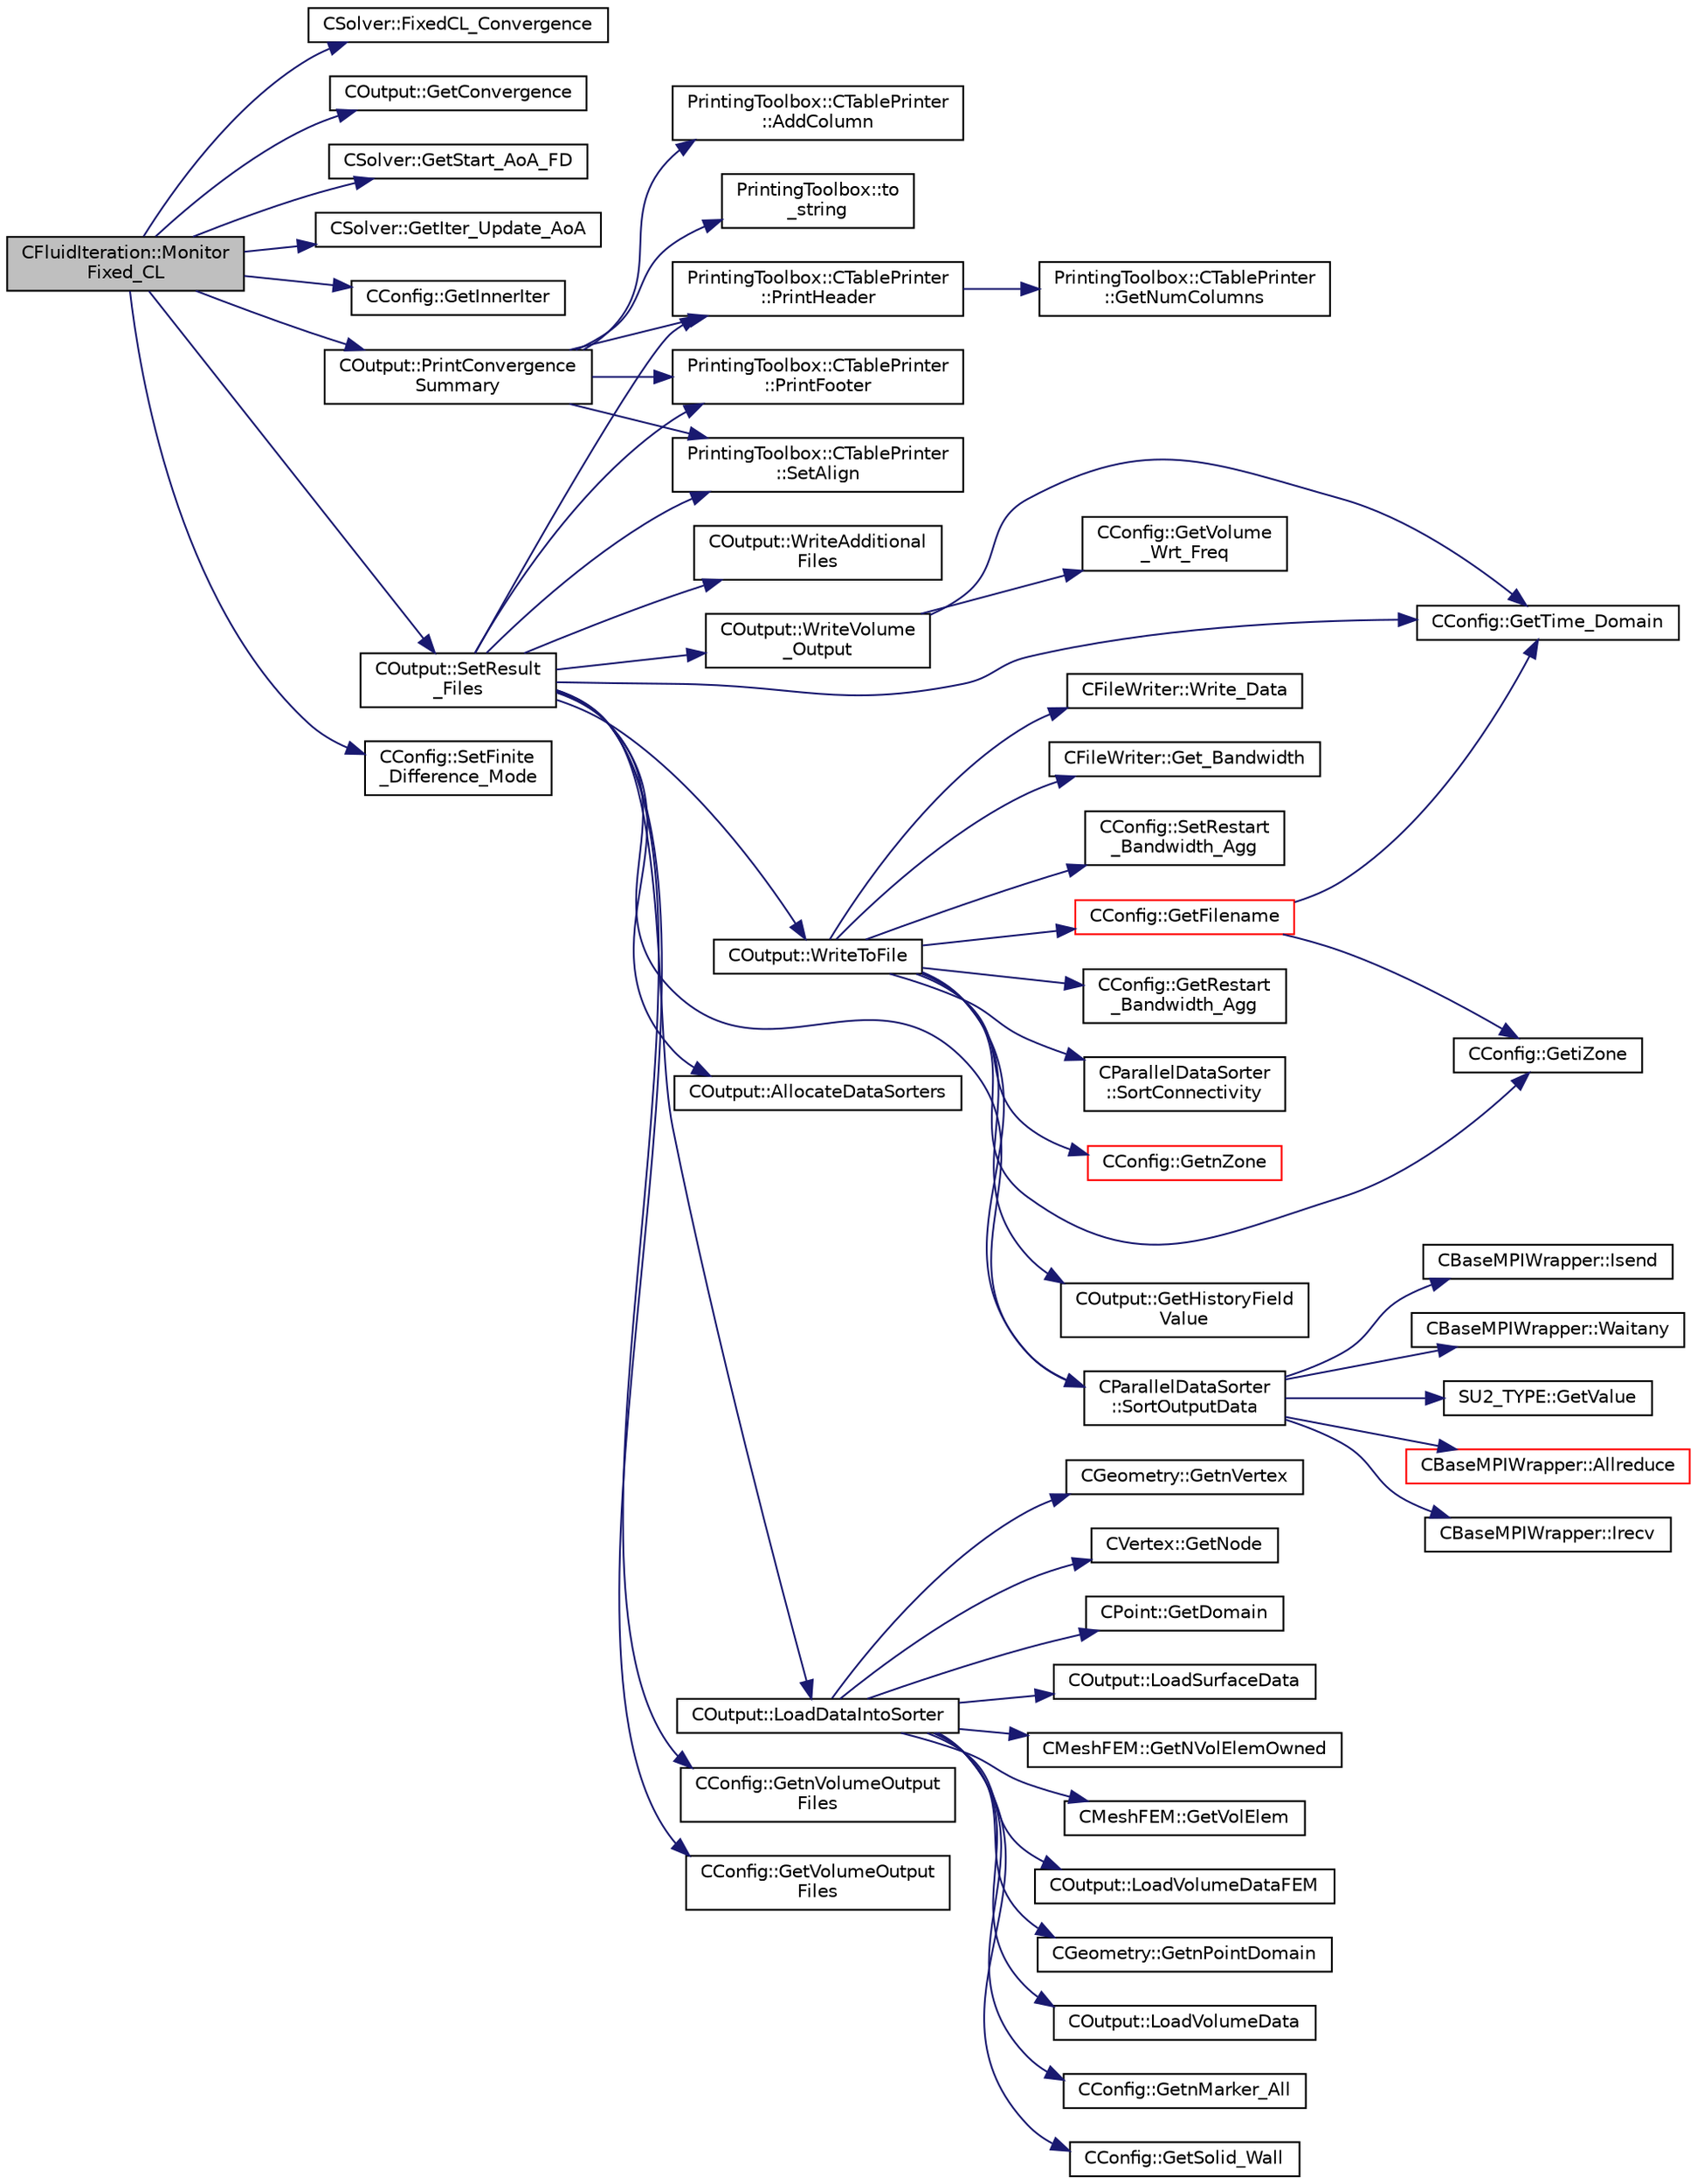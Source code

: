digraph "CFluidIteration::MonitorFixed_CL"
{
  edge [fontname="Helvetica",fontsize="10",labelfontname="Helvetica",labelfontsize="10"];
  node [fontname="Helvetica",fontsize="10",shape=record];
  rankdir="LR";
  Node342 [label="CFluidIteration::Monitor\lFixed_CL",height=0.2,width=0.4,color="black", fillcolor="grey75", style="filled", fontcolor="black"];
  Node342 -> Node343 [color="midnightblue",fontsize="10",style="solid",fontname="Helvetica"];
  Node343 [label="CSolver::FixedCL_Convergence",height=0.2,width=0.4,color="black", fillcolor="white", style="filled",URL="$class_c_solver.html#ad632bc8c9ed762a68ae6c4d5f9698033",tooltip="A virtual member. "];
  Node342 -> Node344 [color="midnightblue",fontsize="10",style="solid",fontname="Helvetica"];
  Node344 [label="COutput::GetConvergence",height=0.2,width=0.4,color="black", fillcolor="white", style="filled",URL="$class_c_output.html#a64ad9a7510dd45325d694f184ec5f6db",tooltip="Get convergence of the problem. "];
  Node342 -> Node345 [color="midnightblue",fontsize="10",style="solid",fontname="Helvetica"];
  Node345 [label="CSolver::GetStart_AoA_FD",height=0.2,width=0.4,color="black", fillcolor="white", style="filled",URL="$class_c_solver.html#a2b59fc5d445cc362b4b1663975171c3d",tooltip="A virtual member. "];
  Node342 -> Node346 [color="midnightblue",fontsize="10",style="solid",fontname="Helvetica"];
  Node346 [label="CSolver::GetIter_Update_AoA",height=0.2,width=0.4,color="black", fillcolor="white", style="filled",URL="$class_c_solver.html#a1052677ebfd6069dd85e7493fdf750a1",tooltip="A virtual member. "];
  Node342 -> Node347 [color="midnightblue",fontsize="10",style="solid",fontname="Helvetica"];
  Node347 [label="CConfig::GetInnerIter",height=0.2,width=0.4,color="black", fillcolor="white", style="filled",URL="$class_c_config.html#afb04e3794a1a3cef3c5897f31f2efd2d",tooltip="Get the current FSI iteration number. "];
  Node342 -> Node348 [color="midnightblue",fontsize="10",style="solid",fontname="Helvetica"];
  Node348 [label="COutput::PrintConvergence\lSummary",height=0.2,width=0.4,color="black", fillcolor="white", style="filled",URL="$class_c_output.html#a383bf46bc29c7719974a59b3213b2ad3",tooltip="Print a summary of the convergence to screen. "];
  Node348 -> Node349 [color="midnightblue",fontsize="10",style="solid",fontname="Helvetica"];
  Node349 [label="PrintingToolbox::CTablePrinter\l::AddColumn",height=0.2,width=0.4,color="black", fillcolor="white", style="filled",URL="$class_printing_toolbox_1_1_c_table_printer.html#af3ddbf0da1a37cc37be7caac031dd4c4",tooltip="Add a column to the table by specifiying the header name and the width. "];
  Node348 -> Node350 [color="midnightblue",fontsize="10",style="solid",fontname="Helvetica"];
  Node350 [label="PrintingToolbox::CTablePrinter\l::SetAlign",height=0.2,width=0.4,color="black", fillcolor="white", style="filled",URL="$class_printing_toolbox_1_1_c_table_printer.html#ad3691499a7bfa024bf97a7fc00ef33c7",tooltip="Set the alignment of the table entries (CENTER only works for the header at the moment). "];
  Node348 -> Node351 [color="midnightblue",fontsize="10",style="solid",fontname="Helvetica"];
  Node351 [label="PrintingToolbox::CTablePrinter\l::PrintHeader",height=0.2,width=0.4,color="black", fillcolor="white", style="filled",URL="$class_printing_toolbox_1_1_c_table_printer.html#a475fafce69bdc78e973a2546e6e6be76",tooltip="Print the header. "];
  Node351 -> Node352 [color="midnightblue",fontsize="10",style="solid",fontname="Helvetica"];
  Node352 [label="PrintingToolbox::CTablePrinter\l::GetNumColumns",height=0.2,width=0.4,color="black", fillcolor="white", style="filled",URL="$class_printing_toolbox_1_1_c_table_printer.html#ace0a256a0479f734c338ae3648f28ed3",tooltip="Get number of columns of the table. "];
  Node348 -> Node353 [color="midnightblue",fontsize="10",style="solid",fontname="Helvetica"];
  Node353 [label="PrintingToolbox::to\l_string",height=0.2,width=0.4,color="black", fillcolor="white", style="filled",URL="$namespace_printing_toolbox.html#a382f3911ccba468c241c530ae0c78b63"];
  Node348 -> Node354 [color="midnightblue",fontsize="10",style="solid",fontname="Helvetica"];
  Node354 [label="PrintingToolbox::CTablePrinter\l::PrintFooter",height=0.2,width=0.4,color="black", fillcolor="white", style="filled",URL="$class_printing_toolbox_1_1_c_table_printer.html#ac1bc6229daf9b3181de565905281ee2a",tooltip="Print the footer. "];
  Node342 -> Node355 [color="midnightblue",fontsize="10",style="solid",fontname="Helvetica"];
  Node355 [label="COutput::SetResult\l_Files",height=0.2,width=0.4,color="black", fillcolor="white", style="filled",URL="$class_c_output.html#a8cae0e94e8769f55d5865df600acbc2f",tooltip="Loop through all requested output files and write the volume output data. "];
  Node355 -> Node356 [color="midnightblue",fontsize="10",style="solid",fontname="Helvetica"];
  Node356 [label="COutput::WriteVolume\l_Output",height=0.2,width=0.4,color="black", fillcolor="white", style="filled",URL="$class_c_output.html#a6bb81c295bd6c8f355af10e70ef722cf",tooltip="Determines if the the volume output should be written. "];
  Node356 -> Node357 [color="midnightblue",fontsize="10",style="solid",fontname="Helvetica"];
  Node357 [label="CConfig::GetTime_Domain",height=0.2,width=0.4,color="black", fillcolor="white", style="filled",URL="$class_c_config.html#a6a11350b3c8d7577318be43cda6f7292",tooltip="Check if the multizone problem is solved for time domain. "];
  Node356 -> Node358 [color="midnightblue",fontsize="10",style="solid",fontname="Helvetica"];
  Node358 [label="CConfig::GetVolume\l_Wrt_Freq",height=0.2,width=0.4,color="black", fillcolor="white", style="filled",URL="$class_c_config.html#afcbc5bb8f664e7ccef9f2b195f849600",tooltip="GetScreen_Wrt_Freq_Inner. "];
  Node355 -> Node359 [color="midnightblue",fontsize="10",style="solid",fontname="Helvetica"];
  Node359 [label="COutput::AllocateDataSorters",height=0.2,width=0.4,color="black", fillcolor="white", style="filled",URL="$class_c_output.html#a576a9991a81b18368a1f8ad09b8c65cf",tooltip="Allocates the data sorters if necessary. "];
  Node355 -> Node357 [color="midnightblue",fontsize="10",style="solid",fontname="Helvetica"];
  Node355 -> Node360 [color="midnightblue",fontsize="10",style="solid",fontname="Helvetica"];
  Node360 [label="COutput::LoadDataIntoSorter",height=0.2,width=0.4,color="black", fillcolor="white", style="filled",URL="$class_c_output.html#ac54efb9d794c522e1bef6cb4ed0d5b9f",tooltip="Load up the values of the requested volume fields into ::Local_Data array. "];
  Node360 -> Node361 [color="midnightblue",fontsize="10",style="solid",fontname="Helvetica"];
  Node361 [label="CMeshFEM::GetNVolElemOwned",height=0.2,width=0.4,color="black", fillcolor="white", style="filled",URL="$class_c_mesh_f_e_m.html#a665c7319b3d55a66ba83cd074b35f9a5",tooltip="Function, which makes available the number of owned volume elements in the local FEM mesh..."];
  Node360 -> Node362 [color="midnightblue",fontsize="10",style="solid",fontname="Helvetica"];
  Node362 [label="CMeshFEM::GetVolElem",height=0.2,width=0.4,color="black", fillcolor="white", style="filled",URL="$class_c_mesh_f_e_m.html#a838a7b4f4ad6edcf019a90113a09b290",tooltip="Function, which makes available the volume elements in the local FEM mesh. "];
  Node360 -> Node363 [color="midnightblue",fontsize="10",style="solid",fontname="Helvetica"];
  Node363 [label="COutput::LoadVolumeDataFEM",height=0.2,width=0.4,color="black", fillcolor="white", style="filled",URL="$class_c_output.html#a379815a77f3a10e96834a95ff74d57f1",tooltip="Set the values of the volume output fields for a point. "];
  Node360 -> Node364 [color="midnightblue",fontsize="10",style="solid",fontname="Helvetica"];
  Node364 [label="CGeometry::GetnPointDomain",height=0.2,width=0.4,color="black", fillcolor="white", style="filled",URL="$class_c_geometry.html#a4fc7de3bff7b6f8c35717016d6f8fcb2",tooltip="Get number of real points (that belong to the domain). "];
  Node360 -> Node365 [color="midnightblue",fontsize="10",style="solid",fontname="Helvetica"];
  Node365 [label="COutput::LoadVolumeData",height=0.2,width=0.4,color="black", fillcolor="white", style="filled",URL="$class_c_output.html#ad9fcb944022e0d7131d89987458a02ce",tooltip="Set the values of the volume output fields for a point. "];
  Node360 -> Node366 [color="midnightblue",fontsize="10",style="solid",fontname="Helvetica"];
  Node366 [label="CConfig::GetnMarker_All",height=0.2,width=0.4,color="black", fillcolor="white", style="filled",URL="$class_c_config.html#a300c4884edfc0c2acf395036439004f4",tooltip="Get the total number of boundary markers including send/receive domains. "];
  Node360 -> Node367 [color="midnightblue",fontsize="10",style="solid",fontname="Helvetica"];
  Node367 [label="CConfig::GetSolid_Wall",height=0.2,width=0.4,color="black", fillcolor="white", style="filled",URL="$class_c_config.html#a8f739332bbaa776b6189c556243203ce",tooltip="Determines whether a marker with index iMarker is a solid boundary. "];
  Node360 -> Node368 [color="midnightblue",fontsize="10",style="solid",fontname="Helvetica"];
  Node368 [label="CGeometry::GetnVertex",height=0.2,width=0.4,color="black", fillcolor="white", style="filled",URL="$class_c_geometry.html#a55427e474834af1941e13750b17975be",tooltip="Get number of vertices. "];
  Node360 -> Node369 [color="midnightblue",fontsize="10",style="solid",fontname="Helvetica"];
  Node369 [label="CVertex::GetNode",height=0.2,width=0.4,color="black", fillcolor="white", style="filled",URL="$class_c_vertex.html#a95c513bf927464157ed96b6c79779a1f",tooltip="Get the node of the vertex. "];
  Node360 -> Node370 [color="midnightblue",fontsize="10",style="solid",fontname="Helvetica"];
  Node370 [label="CPoint::GetDomain",height=0.2,width=0.4,color="black", fillcolor="white", style="filled",URL="$class_c_point.html#a1d7e22a60d4cfef356af1cba2bab3e55",tooltip="For parallel computation, its indicates if a point must be computed or not. "];
  Node360 -> Node371 [color="midnightblue",fontsize="10",style="solid",fontname="Helvetica"];
  Node371 [label="COutput::LoadSurfaceData",height=0.2,width=0.4,color="black", fillcolor="white", style="filled",URL="$class_c_output.html#a01f7c43d229c94a9e8e954a538e5e66e",tooltip="Set the values of the volume output fields for a surface point. "];
  Node355 -> Node372 [color="midnightblue",fontsize="10",style="solid",fontname="Helvetica"];
  Node372 [label="CParallelDataSorter\l::SortOutputData",height=0.2,width=0.4,color="black", fillcolor="white", style="filled",URL="$class_c_parallel_data_sorter.html#a44dd56ef2671d15e21eacf3fda758a83",tooltip="Sort the output data for each grid node into a linear partitioning across all processors. "];
  Node372 -> Node373 [color="midnightblue",fontsize="10",style="solid",fontname="Helvetica"];
  Node373 [label="CBaseMPIWrapper::Irecv",height=0.2,width=0.4,color="black", fillcolor="white", style="filled",URL="$class_c_base_m_p_i_wrapper.html#ae41565b441aee76e1b48eb03e5ac86dd"];
  Node372 -> Node374 [color="midnightblue",fontsize="10",style="solid",fontname="Helvetica"];
  Node374 [label="CBaseMPIWrapper::Isend",height=0.2,width=0.4,color="black", fillcolor="white", style="filled",URL="$class_c_base_m_p_i_wrapper.html#a43a415ec11a029ade218eaf8c807a817"];
  Node372 -> Node375 [color="midnightblue",fontsize="10",style="solid",fontname="Helvetica"];
  Node375 [label="CBaseMPIWrapper::Waitany",height=0.2,width=0.4,color="black", fillcolor="white", style="filled",URL="$class_c_base_m_p_i_wrapper.html#ade364e6661c9eec2070a2448dbb5750b"];
  Node372 -> Node376 [color="midnightblue",fontsize="10",style="solid",fontname="Helvetica"];
  Node376 [label="SU2_TYPE::GetValue",height=0.2,width=0.4,color="black", fillcolor="white", style="filled",URL="$namespace_s_u2___t_y_p_e.html#a0ed43473f5a450ce028d088427bf10cb",tooltip="Get the (primitive) value of the datatype (needs to be implemented for each new type). "];
  Node372 -> Node377 [color="midnightblue",fontsize="10",style="solid",fontname="Helvetica"];
  Node377 [label="CBaseMPIWrapper::Allreduce",height=0.2,width=0.4,color="red", fillcolor="white", style="filled",URL="$class_c_base_m_p_i_wrapper.html#a637b6fd917a8ca91ce748ba88e0d66b6"];
  Node355 -> Node379 [color="midnightblue",fontsize="10",style="solid",fontname="Helvetica"];
  Node379 [label="CConfig::GetnVolumeOutput\lFiles",height=0.2,width=0.4,color="black", fillcolor="white", style="filled",URL="$class_c_config.html#a6cf9854bcb405076da4fd7ae74569bf5",tooltip="GetnVolumeOutputFiles. "];
  Node355 -> Node380 [color="midnightblue",fontsize="10",style="solid",fontname="Helvetica"];
  Node380 [label="CConfig::GetVolumeOutput\lFiles",height=0.2,width=0.4,color="black", fillcolor="white", style="filled",URL="$class_c_config.html#a4b0bfd46ed50cdab8d7d232f2d44c190",tooltip="GetVolumeOutputFiles. "];
  Node355 -> Node350 [color="midnightblue",fontsize="10",style="solid",fontname="Helvetica"];
  Node355 -> Node351 [color="midnightblue",fontsize="10",style="solid",fontname="Helvetica"];
  Node355 -> Node381 [color="midnightblue",fontsize="10",style="solid",fontname="Helvetica"];
  Node381 [label="COutput::WriteToFile",height=0.2,width=0.4,color="black", fillcolor="white", style="filled",URL="$class_c_output.html#af8fba1a012ec9464eb70e45d0bade78a",tooltip="Allocates the appropriate file writer based on the chosen format and writes sorted data to file..."];
  Node381 -> Node382 [color="midnightblue",fontsize="10",style="solid",fontname="Helvetica"];
  Node382 [label="CConfig::GetFilename",height=0.2,width=0.4,color="red", fillcolor="white", style="filled",URL="$class_c_config.html#a71b8b08c6c1ba23c9ba1ed687bb635dc",tooltip="Add any numbers necessary to the filename (iteration number, zone ID ...) "];
  Node382 -> Node385 [color="midnightblue",fontsize="10",style="solid",fontname="Helvetica"];
  Node385 [label="CConfig::GetiZone",height=0.2,width=0.4,color="black", fillcolor="white", style="filled",URL="$class_c_config.html#ac09e21f44792b38adb3f933a4426b25f",tooltip="Provides the number of varaibles. "];
  Node382 -> Node357 [color="midnightblue",fontsize="10",style="solid",fontname="Helvetica"];
  Node381 -> Node392 [color="midnightblue",fontsize="10",style="solid",fontname="Helvetica"];
  Node392 [label="CParallelDataSorter\l::SortConnectivity",height=0.2,width=0.4,color="black", fillcolor="white", style="filled",URL="$class_c_parallel_data_sorter.html#a07cb46b33f5de77f0d7f305162c20f2c",tooltip="Sort the connectivities (volume and surface) into data structures. "];
  Node381 -> Node372 [color="midnightblue",fontsize="10",style="solid",fontname="Helvetica"];
  Node381 -> Node385 [color="midnightblue",fontsize="10",style="solid",fontname="Helvetica"];
  Node381 -> Node393 [color="midnightblue",fontsize="10",style="solid",fontname="Helvetica"];
  Node393 [label="CConfig::GetnZone",height=0.2,width=0.4,color="red", fillcolor="white", style="filled",URL="$class_c_config.html#a33f1af516d14a4d3815b577c37398773",tooltip="Gets the number of zones in the mesh file. "];
  Node381 -> Node394 [color="midnightblue",fontsize="10",style="solid",fontname="Helvetica"];
  Node394 [label="COutput::GetHistoryField\lValue",height=0.2,width=0.4,color="black", fillcolor="white", style="filled",URL="$class_c_output.html#aee0f98850225dbdba4f30b0d4fc63e77",tooltip="Get the value of particular history output field. "];
  Node381 -> Node395 [color="midnightblue",fontsize="10",style="solid",fontname="Helvetica"];
  Node395 [label="CFileWriter::Write_Data",height=0.2,width=0.4,color="black", fillcolor="white", style="filled",URL="$class_c_file_writer.html#a238a44b32df97854a46983d9ae214443",tooltip="Write sorted data to file. "];
  Node381 -> Node396 [color="midnightblue",fontsize="10",style="solid",fontname="Helvetica"];
  Node396 [label="CFileWriter::Get_Bandwidth",height=0.2,width=0.4,color="black", fillcolor="white", style="filled",URL="$class_c_file_writer.html#acaaf1f68203701bee5f645ee0e7d19f7",tooltip="Get the bandwith used for the last writing. "];
  Node381 -> Node397 [color="midnightblue",fontsize="10",style="solid",fontname="Helvetica"];
  Node397 [label="CConfig::SetRestart\l_Bandwidth_Agg",height=0.2,width=0.4,color="black", fillcolor="white", style="filled",URL="$class_c_config.html#a9a06687acc9a585a507fe9164c708f8b",tooltip="Set the sum of the bandwidth for writing binary restarts (to be averaged later). "];
  Node381 -> Node398 [color="midnightblue",fontsize="10",style="solid",fontname="Helvetica"];
  Node398 [label="CConfig::GetRestart\l_Bandwidth_Agg",height=0.2,width=0.4,color="black", fillcolor="white", style="filled",URL="$class_c_config.html#ae7a529cf315ec4396ab0d7ac1d1ba643",tooltip="Set the sum of the bandwidth for writing binary restarts (to be averaged later). "];
  Node355 -> Node354 [color="midnightblue",fontsize="10",style="solid",fontname="Helvetica"];
  Node355 -> Node399 [color="midnightblue",fontsize="10",style="solid",fontname="Helvetica"];
  Node399 [label="COutput::WriteAdditional\lFiles",height=0.2,width=0.4,color="black", fillcolor="white", style="filled",URL="$class_c_output.html#a62857be8ebc907de66597e5ce40d9434",tooltip="Write any additional files defined for the current solver. "];
  Node342 -> Node400 [color="midnightblue",fontsize="10",style="solid",fontname="Helvetica"];
  Node400 [label="CConfig::SetFinite\l_Difference_Mode",height=0.2,width=0.4,color="black", fillcolor="white", style="filled",URL="$class_c_config.html#a67035a945cf73af7a8b0b3b064073c38",tooltip="Set whether at the end of finite differencing (Fixed CL mode) "];
}
